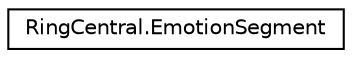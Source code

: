 digraph "Graphical Class Hierarchy"
{
 // LATEX_PDF_SIZE
  edge [fontname="Helvetica",fontsize="10",labelfontname="Helvetica",labelfontsize="10"];
  node [fontname="Helvetica",fontsize="10",shape=record];
  rankdir="LR";
  Node0 [label="RingCentral.EmotionSegment",height=0.2,width=0.4,color="black", fillcolor="white", style="filled",URL="$classRingCentral_1_1EmotionSegment.html",tooltip=" "];
}
